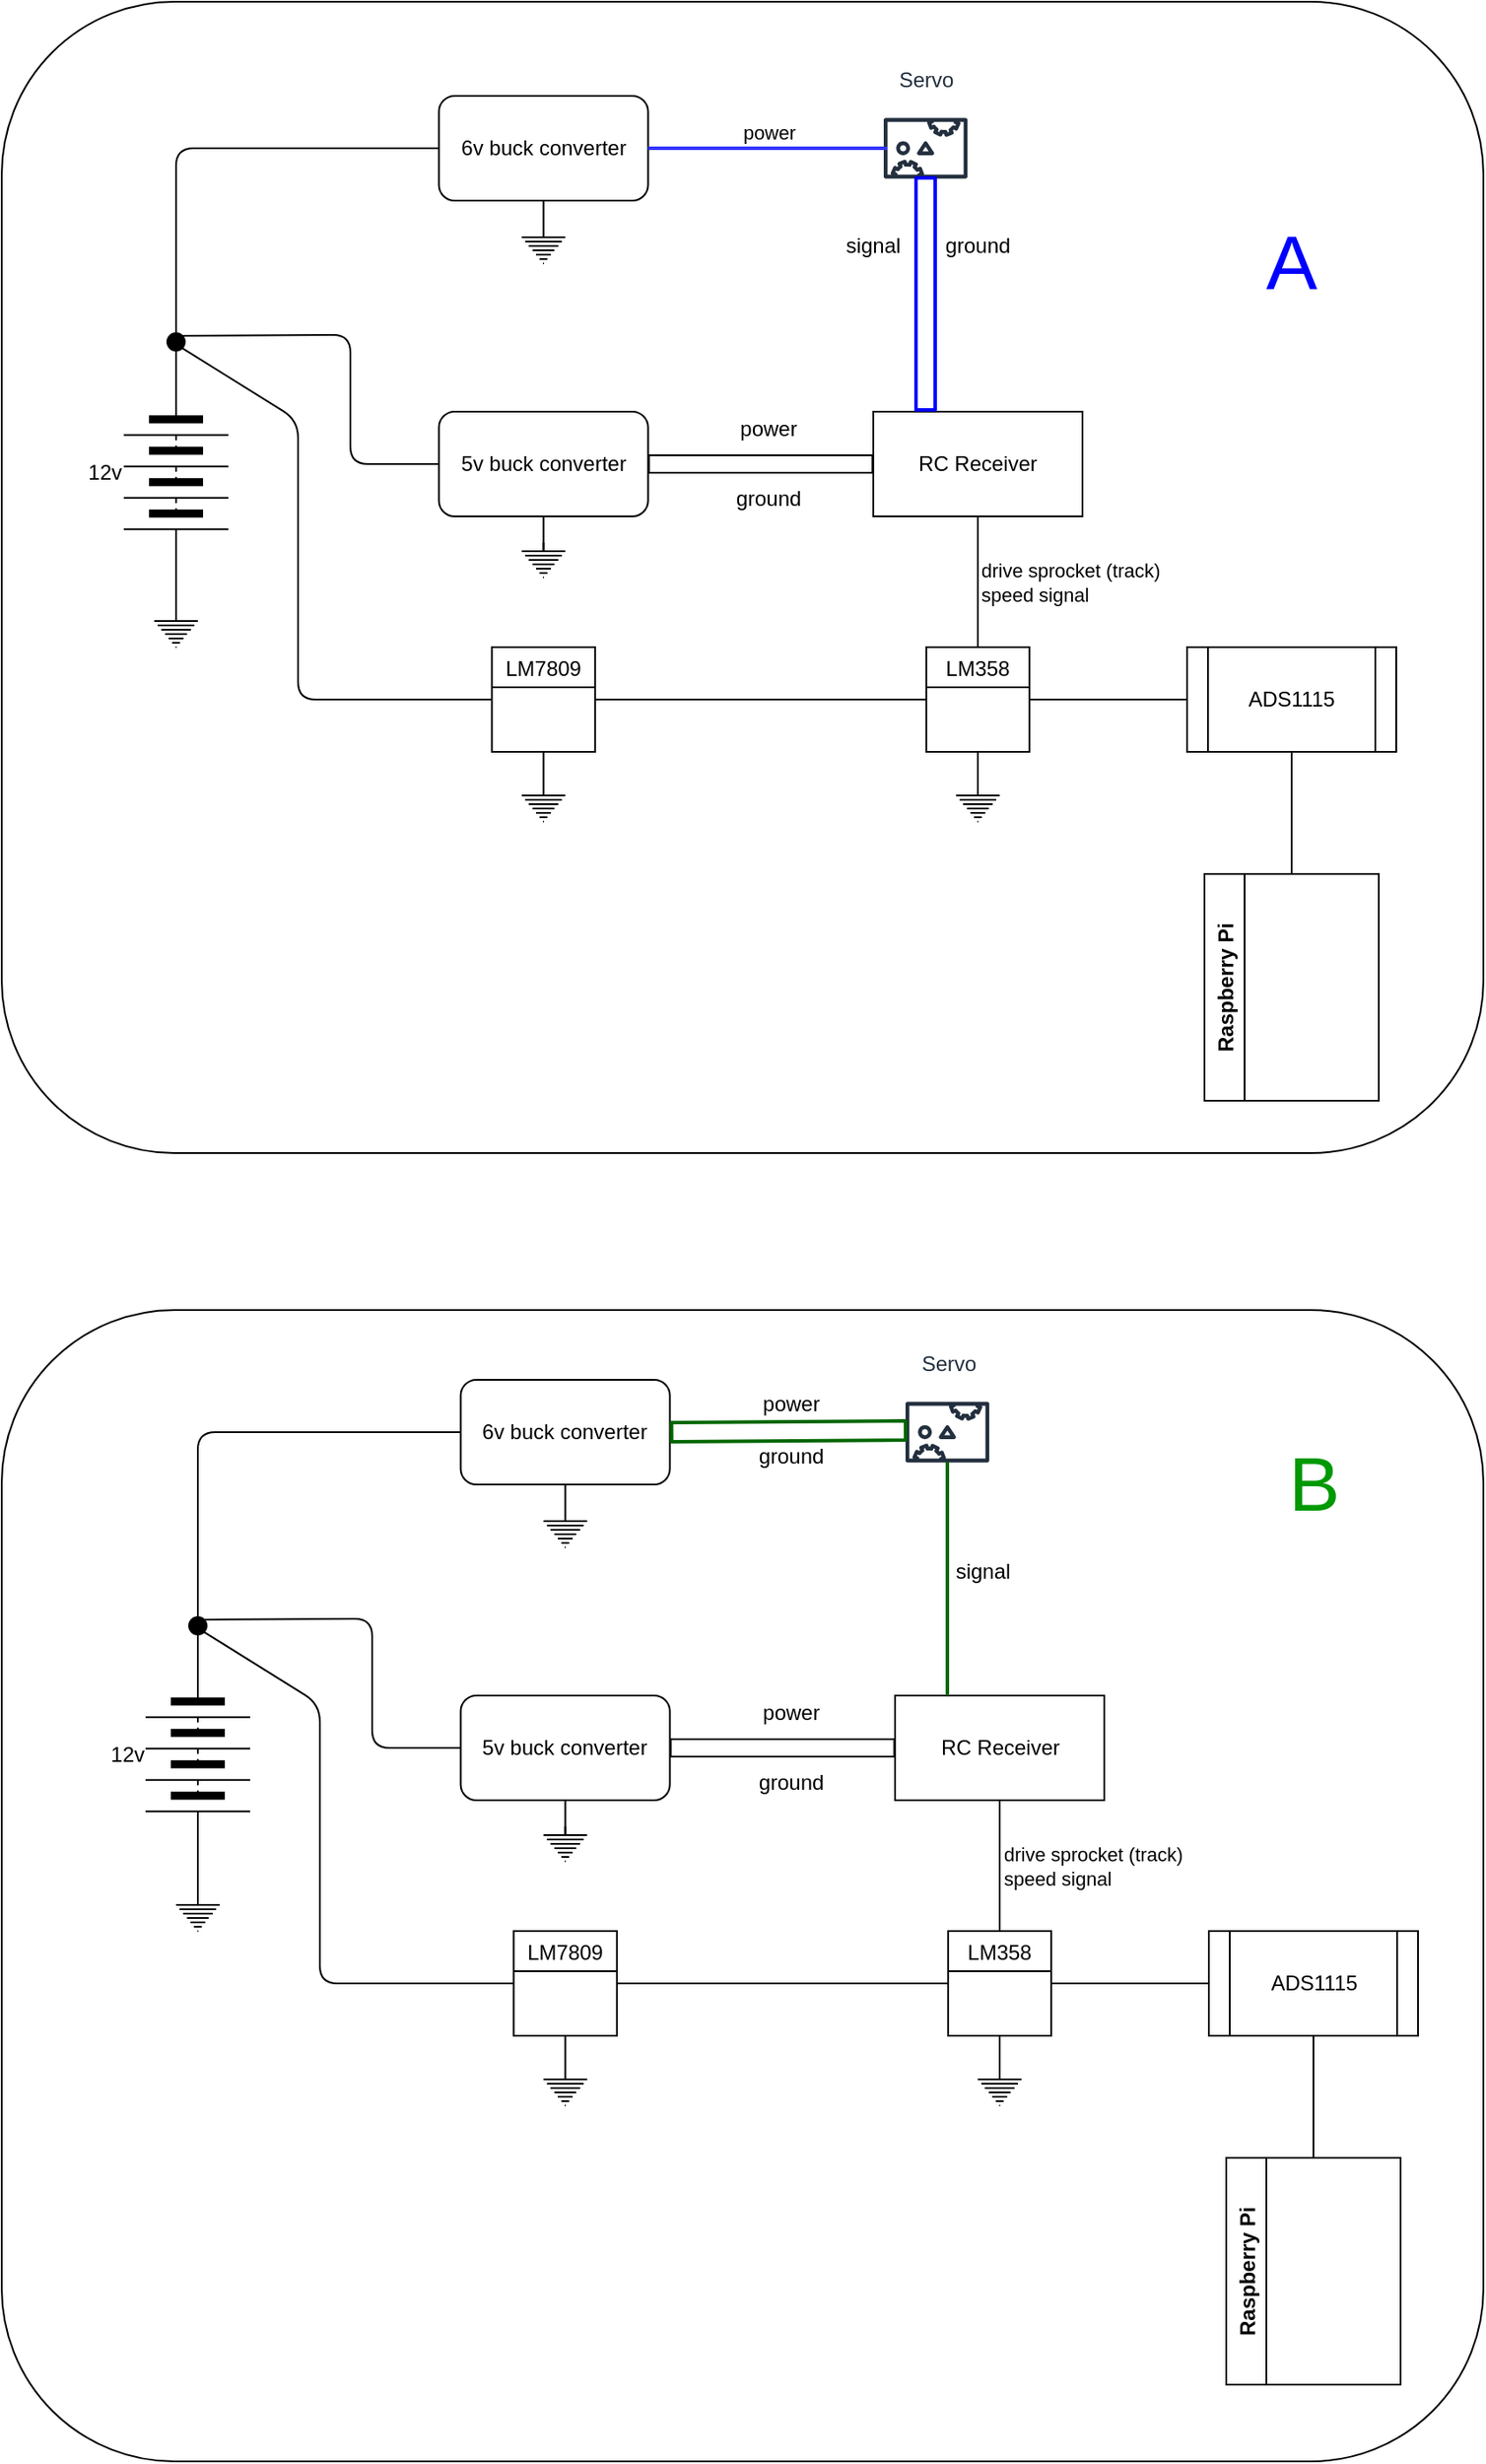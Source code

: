 <mxfile version="14.6.13" type="device"><diagram id="4ZUVlYUAoPl_q8jpnYcG" name="Page-1"><mxGraphModel dx="934" dy="1377" grid="1" gridSize="10" guides="1" tooltips="1" connect="1" arrows="1" fold="1" page="1" pageScale="1" pageWidth="1100" pageHeight="850" math="0" shadow="0"><root><mxCell id="0"/><mxCell id="1" parent="0"/><mxCell id="-9Lf9s6whDX2semYPvpr-104" value="" style="rounded=1;whiteSpace=wrap;html=1;labelBackgroundColor=none;fontSize=44;fontColor=#0000FF;align=right;fillColor=none;" vertex="1" parent="1"><mxGeometry x="190" y="60" width="850" height="660" as="geometry"/></mxCell><mxCell id="-9Lf9s6whDX2semYPvpr-103" value="" style="rounded=1;whiteSpace=wrap;html=1;labelBackgroundColor=none;fontSize=44;fontColor=#0000FF;align=right;fillColor=none;" vertex="1" parent="1"><mxGeometry x="190" y="-690" width="850" height="660" as="geometry"/></mxCell><mxCell id="-9Lf9s6whDX2semYPvpr-52" value="Servo" style="outlineConnect=0;fontColor=#232F3E;gradientColor=none;strokeColor=#232F3E;fillColor=#ffffff;dashed=0;verticalLabelPosition=top;verticalAlign=bottom;align=center;html=1;fontSize=12;fontStyle=0;aspect=fixed;shape=mxgraph.aws4.resourceIcon;resIcon=mxgraph.aws4.servo;labelPosition=center;" vertex="1" parent="1"><mxGeometry x="690" y="-636" width="60" height="60" as="geometry"/></mxCell><mxCell id="-9Lf9s6whDX2semYPvpr-6" value="RC Receiver" style="rounded=0;whiteSpace=wrap;html=1;" vertex="1" parent="1"><mxGeometry x="690" y="-455" width="120" height="60" as="geometry"/></mxCell><mxCell id="-9Lf9s6whDX2semYPvpr-50" style="edgeStyle=orthogonalEdgeStyle;rounded=0;orthogonalLoop=1;jettySize=auto;html=1;exitX=0.5;exitY=1;exitDx=0;exitDy=0;entryX=0.5;entryY=0;entryDx=0;entryDy=0;entryPerimeter=0;startArrow=none;startFill=0;endArrow=none;endFill=0;" edge="1" parent="1" source="-9Lf9s6whDX2semYPvpr-8" target="-9Lf9s6whDX2semYPvpr-28"><mxGeometry relative="1" as="geometry"/></mxCell><mxCell id="-9Lf9s6whDX2semYPvpr-8" value="6v buck converter" style="rounded=1;whiteSpace=wrap;html=1;" vertex="1" parent="1"><mxGeometry x="440.8" y="-636" width="120" height="60" as="geometry"/></mxCell><mxCell id="-9Lf9s6whDX2semYPvpr-49" style="edgeStyle=orthogonalEdgeStyle;rounded=0;orthogonalLoop=1;jettySize=auto;html=1;entryX=0.5;entryY=0;entryDx=0;entryDy=0;entryPerimeter=0;startArrow=none;startFill=0;endArrow=none;endFill=0;" edge="1" parent="1" source="-9Lf9s6whDX2semYPvpr-9" target="-9Lf9s6whDX2semYPvpr-30"><mxGeometry relative="1" as="geometry"/></mxCell><mxCell id="-9Lf9s6whDX2semYPvpr-9" value="5v buck converter" style="rounded=1;whiteSpace=wrap;html=1;" vertex="1" parent="1"><mxGeometry x="440.8" y="-455.0" width="120" height="60" as="geometry"/></mxCell><mxCell id="-9Lf9s6whDX2semYPvpr-12" value="" style="shape=flexArrow;endArrow=none;startArrow=none;html=1;startFill=0;endFill=0;exitX=0.25;exitY=0;exitDx=0;exitDy=0;strokeColor=#0000FF;strokeWidth=2;" edge="1" parent="1" source="-9Lf9s6whDX2semYPvpr-6"><mxGeometry width="100" height="100" relative="1" as="geometry"><mxPoint x="780" y="-510" as="sourcePoint"/><mxPoint x="720" y="-590" as="targetPoint"/></mxGeometry></mxCell><mxCell id="-9Lf9s6whDX2semYPvpr-13" value="signal" style="text;html=1;strokeColor=none;fillColor=none;align=center;verticalAlign=middle;whiteSpace=wrap;rounded=0;" vertex="1" parent="1"><mxGeometry x="670" y="-560" width="40" height="20" as="geometry"/></mxCell><mxCell id="-9Lf9s6whDX2semYPvpr-14" value="ground" style="text;html=1;strokeColor=none;fillColor=none;align=center;verticalAlign=middle;whiteSpace=wrap;rounded=0;" vertex="1" parent="1"><mxGeometry x="730" y="-560" width="40" height="20" as="geometry"/></mxCell><mxCell id="-9Lf9s6whDX2semYPvpr-15" value="power" style="endArrow=none;html=1;entryX=1;entryY=0.5;entryDx=0;entryDy=0;labelPosition=center;verticalLabelPosition=top;align=center;verticalAlign=bottom;strokeColor=#3333FF;strokeWidth=2;" edge="1" parent="1" target="-9Lf9s6whDX2semYPvpr-8"><mxGeometry width="50" height="50" relative="1" as="geometry"><mxPoint x="698" y="-606" as="sourcePoint"/><mxPoint x="550" y="-480" as="targetPoint"/></mxGeometry></mxCell><mxCell id="-9Lf9s6whDX2semYPvpr-17" value="" style="shape=flexArrow;endArrow=none;startArrow=none;html=1;startFill=0;endFill=0;exitX=0;exitY=0.5;exitDx=0;exitDy=0;entryX=1;entryY=0.5;entryDx=0;entryDy=0;" edge="1" parent="1" source="-9Lf9s6whDX2semYPvpr-6" target="-9Lf9s6whDX2semYPvpr-9"><mxGeometry width="100" height="100" relative="1" as="geometry"><mxPoint x="730" y="-445" as="sourcePoint"/><mxPoint x="730" y="-580" as="targetPoint"/></mxGeometry></mxCell><mxCell id="-9Lf9s6whDX2semYPvpr-18" value="power" style="text;html=1;strokeColor=none;fillColor=none;align=center;verticalAlign=middle;whiteSpace=wrap;rounded=0;" vertex="1" parent="1"><mxGeometry x="610" y="-455" width="40" height="20" as="geometry"/></mxCell><mxCell id="-9Lf9s6whDX2semYPvpr-19" value="ground" style="text;html=1;strokeColor=none;fillColor=none;align=center;verticalAlign=middle;whiteSpace=wrap;rounded=0;" vertex="1" parent="1"><mxGeometry x="610" y="-415" width="40" height="20" as="geometry"/></mxCell><mxCell id="-9Lf9s6whDX2semYPvpr-48" style="edgeStyle=orthogonalEdgeStyle;rounded=0;orthogonalLoop=1;jettySize=auto;html=1;exitX=0.5;exitY=1;exitDx=0;exitDy=0;entryX=0.5;entryY=0;entryDx=0;entryDy=0;entryPerimeter=0;startArrow=none;startFill=0;endArrow=none;endFill=0;" edge="1" parent="1" source="-9Lf9s6whDX2semYPvpr-20" target="-9Lf9s6whDX2semYPvpr-31"><mxGeometry relative="1" as="geometry"/></mxCell><mxCell id="-9Lf9s6whDX2semYPvpr-20" value="LM7809" style="swimlane;fontStyle=0" vertex="1" parent="1"><mxGeometry x="471.2" y="-320" width="59.2" height="60" as="geometry"/></mxCell><mxCell id="-9Lf9s6whDX2semYPvpr-22" value="" style="endArrow=none;html=1;entryX=0;entryY=0.5;entryDx=0;entryDy=0;startArrow=none;" edge="1" parent="1" source="-9Lf9s6whDX2semYPvpr-36" target="-9Lf9s6whDX2semYPvpr-8"><mxGeometry width="50" height="50" relative="1" as="geometry"><mxPoint x="332" y="-437" as="sourcePoint"/><mxPoint x="420" y="-510" as="targetPoint"/><Array as="points"><mxPoint x="290" y="-606"/><mxPoint x="380" y="-606"/></Array></mxGeometry></mxCell><mxCell id="-9Lf9s6whDX2semYPvpr-47" style="edgeStyle=orthogonalEdgeStyle;rounded=0;orthogonalLoop=1;jettySize=auto;html=1;entryX=0.5;entryY=0;entryDx=0;entryDy=0;entryPerimeter=0;startArrow=none;startFill=0;endArrow=none;endFill=0;" edge="1" parent="1" source="-9Lf9s6whDX2semYPvpr-26" target="-9Lf9s6whDX2semYPvpr-32"><mxGeometry relative="1" as="geometry"/></mxCell><mxCell id="-9Lf9s6whDX2semYPvpr-26" value="LM358" style="swimlane;fontStyle=0" vertex="1" parent="1"><mxGeometry x="720.4" y="-320" width="59.2" height="60" as="geometry"><mxRectangle x="720.4" y="-320" width="70" height="23" as="alternateBounds"/></mxGeometry></mxCell><mxCell id="-9Lf9s6whDX2semYPvpr-27" value="12v" style="pointerEvents=1;verticalLabelPosition=top;shadow=0;dashed=0;align=right;html=1;verticalAlign=middle;shape=mxgraph.electrical.miscellaneous.batteryStack;rotation=90;horizontal=0;labelPosition=center;" vertex="1" parent="1"><mxGeometry x="240" y="-450" width="100" height="60" as="geometry"/></mxCell><mxCell id="-9Lf9s6whDX2semYPvpr-28" value="" style="pointerEvents=1;verticalLabelPosition=bottom;shadow=0;dashed=0;align=center;html=1;verticalAlign=top;shape=mxgraph.electrical.signal_sources.protective_earth;" vertex="1" parent="1"><mxGeometry x="488.3" y="-560" width="25" height="20" as="geometry"/></mxCell><mxCell id="-9Lf9s6whDX2semYPvpr-30" value="" style="pointerEvents=1;verticalLabelPosition=bottom;shadow=0;dashed=0;align=center;html=1;verticalAlign=top;shape=mxgraph.electrical.signal_sources.protective_earth;" vertex="1" parent="1"><mxGeometry x="488.3" y="-380" width="25" height="20" as="geometry"/></mxCell><mxCell id="-9Lf9s6whDX2semYPvpr-31" value="" style="pointerEvents=1;verticalLabelPosition=bottom;shadow=0;dashed=0;align=center;html=1;verticalAlign=top;shape=mxgraph.electrical.signal_sources.protective_earth;" vertex="1" parent="1"><mxGeometry x="488.3" y="-240" width="25" height="20" as="geometry"/></mxCell><mxCell id="-9Lf9s6whDX2semYPvpr-32" value="" style="pointerEvents=1;verticalLabelPosition=bottom;shadow=0;dashed=0;align=center;html=1;verticalAlign=top;shape=mxgraph.electrical.signal_sources.protective_earth;" vertex="1" parent="1"><mxGeometry x="737.5" y="-240" width="25" height="20" as="geometry"/></mxCell><mxCell id="-9Lf9s6whDX2semYPvpr-35" style="edgeStyle=orthogonalEdgeStyle;rounded=0;orthogonalLoop=1;jettySize=auto;html=1;entryX=1;entryY=0.5;entryDx=0;entryDy=0;startArrow=none;startFill=0;endArrow=none;endFill=0;" edge="1" parent="1" source="-9Lf9s6whDX2semYPvpr-33" target="-9Lf9s6whDX2semYPvpr-27"><mxGeometry relative="1" as="geometry"/></mxCell><mxCell id="-9Lf9s6whDX2semYPvpr-33" value="" style="pointerEvents=1;verticalLabelPosition=bottom;shadow=0;dashed=0;align=center;html=1;verticalAlign=top;shape=mxgraph.electrical.signal_sources.protective_earth;" vertex="1" parent="1"><mxGeometry x="277.5" y="-340" width="25" height="20" as="geometry"/></mxCell><mxCell id="-9Lf9s6whDX2semYPvpr-36" value="" style="ellipse;whiteSpace=wrap;html=1;aspect=fixed;labelBackgroundColor=none;labelBorderColor=none;fillColor=#000000;" vertex="1" parent="1"><mxGeometry x="285" y="-500" width="10" height="10" as="geometry"/></mxCell><mxCell id="-9Lf9s6whDX2semYPvpr-37" value="" style="endArrow=none;html=1;exitX=0.5;exitY=1;exitDx=0;exitDy=0;entryX=0;entryY=0.5;entryDx=0;entryDy=0;" edge="1" parent="1" source="-9Lf9s6whDX2semYPvpr-36" target="-9Lf9s6whDX2semYPvpr-27"><mxGeometry width="50" height="50" relative="1" as="geometry"><mxPoint x="290" y="-470" as="sourcePoint"/><mxPoint x="293" y="-530" as="targetPoint"/><Array as="points"/></mxGeometry></mxCell><mxCell id="-9Lf9s6whDX2semYPvpr-38" value="" style="endArrow=none;html=1;exitX=1;exitY=0;exitDx=0;exitDy=0;entryX=0;entryY=0.5;entryDx=0;entryDy=0;" edge="1" parent="1" source="-9Lf9s6whDX2semYPvpr-36" target="-9Lf9s6whDX2semYPvpr-9"><mxGeometry width="50" height="50" relative="1" as="geometry"><mxPoint x="360" y="-460" as="sourcePoint"/><mxPoint x="410" y="-510" as="targetPoint"/><Array as="points"><mxPoint x="390" y="-499"/><mxPoint x="390" y="-425"/></Array></mxGeometry></mxCell><mxCell id="-9Lf9s6whDX2semYPvpr-41" value="" style="endArrow=none;html=1;exitX=1;exitY=1;exitDx=0;exitDy=0;entryX=0;entryY=0.5;entryDx=0;entryDy=0;" edge="1" parent="1" source="-9Lf9s6whDX2semYPvpr-36" target="-9Lf9s6whDX2semYPvpr-20"><mxGeometry width="50" height="50" relative="1" as="geometry"><mxPoint x="303.536" y="-488.536" as="sourcePoint"/><mxPoint x="450.8" y="-415" as="targetPoint"/><Array as="points"><mxPoint x="360" y="-450"/><mxPoint x="360" y="-290"/></Array></mxGeometry></mxCell><mxCell id="-9Lf9s6whDX2semYPvpr-42" value="drive sprocket (track) &lt;br&gt;speed signal" style="endArrow=none;html=1;entryX=0.5;entryY=1;entryDx=0;entryDy=0;exitX=0.5;exitY=0;exitDx=0;exitDy=0;align=left;" edge="1" parent="1" source="-9Lf9s6whDX2semYPvpr-26" target="-9Lf9s6whDX2semYPvpr-6"><mxGeometry width="50" height="50" relative="1" as="geometry"><mxPoint x="560" y="-330" as="sourcePoint"/><mxPoint x="610" y="-380" as="targetPoint"/></mxGeometry></mxCell><mxCell id="-9Lf9s6whDX2semYPvpr-46" style="edgeStyle=orthogonalEdgeStyle;rounded=0;orthogonalLoop=1;jettySize=auto;html=1;entryX=0.5;entryY=0;entryDx=0;entryDy=0;startArrow=none;startFill=0;endArrow=none;endFill=0;" edge="1" parent="1" source="-9Lf9s6whDX2semYPvpr-43" target="-9Lf9s6whDX2semYPvpr-45"><mxGeometry relative="1" as="geometry"/></mxCell><mxCell id="-9Lf9s6whDX2semYPvpr-43" value="ADS1115" style="shape=process;whiteSpace=wrap;html=1;backgroundOutline=1;labelBackgroundColor=none;fillColor=none;" vertex="1" parent="1"><mxGeometry x="870" y="-320" width="120" height="60" as="geometry"/></mxCell><mxCell id="-9Lf9s6whDX2semYPvpr-44" value="" style="endArrow=none;html=1;exitX=1;exitY=0.5;exitDx=0;exitDy=0;endFill=0;" edge="1" parent="1" source="-9Lf9s6whDX2semYPvpr-26" target="-9Lf9s6whDX2semYPvpr-43"><mxGeometry width="50" height="50" relative="1" as="geometry"><mxPoint x="790" y="-260" as="sourcePoint"/><mxPoint x="840" y="-310" as="targetPoint"/></mxGeometry></mxCell><mxCell id="-9Lf9s6whDX2semYPvpr-45" value="Raspberry Pi" style="swimlane;horizontal=0;labelBackgroundColor=none;fillColor=none;" vertex="1" parent="1"><mxGeometry x="880" y="-190" width="100" height="130" as="geometry"/></mxCell><mxCell id="-9Lf9s6whDX2semYPvpr-53" value="" style="endArrow=none;html=1;exitX=1;exitY=0.5;exitDx=0;exitDy=0;entryX=0;entryY=0.5;entryDx=0;entryDy=0;" edge="1" parent="1" source="-9Lf9s6whDX2semYPvpr-20" target="-9Lf9s6whDX2semYPvpr-26"><mxGeometry width="50" height="50" relative="1" as="geometry"><mxPoint x="570" y="-260" as="sourcePoint"/><mxPoint x="620" y="-310" as="targetPoint"/></mxGeometry></mxCell><mxCell id="-9Lf9s6whDX2semYPvpr-54" value="Servo" style="outlineConnect=0;fontColor=#232F3E;gradientColor=none;strokeColor=#232F3E;fillColor=#ffffff;dashed=0;verticalLabelPosition=top;verticalAlign=bottom;align=center;html=1;fontSize=12;fontStyle=0;aspect=fixed;shape=mxgraph.aws4.resourceIcon;resIcon=mxgraph.aws4.servo;labelPosition=center;" vertex="1" parent="1"><mxGeometry x="702.5" y="100" width="60" height="60" as="geometry"/></mxCell><mxCell id="-9Lf9s6whDX2semYPvpr-55" value="RC Receiver" style="rounded=0;whiteSpace=wrap;html=1;" vertex="1" parent="1"><mxGeometry x="702.5" y="281" width="120" height="60" as="geometry"/></mxCell><mxCell id="-9Lf9s6whDX2semYPvpr-56" style="edgeStyle=orthogonalEdgeStyle;rounded=0;orthogonalLoop=1;jettySize=auto;html=1;exitX=0.5;exitY=1;exitDx=0;exitDy=0;entryX=0.5;entryY=0;entryDx=0;entryDy=0;entryPerimeter=0;startArrow=none;startFill=0;endArrow=none;endFill=0;" edge="1" parent="1" source="-9Lf9s6whDX2semYPvpr-57" target="-9Lf9s6whDX2semYPvpr-74"><mxGeometry relative="1" as="geometry"/></mxCell><mxCell id="-9Lf9s6whDX2semYPvpr-57" value="6v buck converter" style="rounded=1;whiteSpace=wrap;html=1;" vertex="1" parent="1"><mxGeometry x="453.3" y="100" width="120" height="60" as="geometry"/></mxCell><mxCell id="-9Lf9s6whDX2semYPvpr-58" style="edgeStyle=orthogonalEdgeStyle;rounded=0;orthogonalLoop=1;jettySize=auto;html=1;entryX=0.5;entryY=0;entryDx=0;entryDy=0;entryPerimeter=0;startArrow=none;startFill=0;endArrow=none;endFill=0;" edge="1" parent="1" source="-9Lf9s6whDX2semYPvpr-59" target="-9Lf9s6whDX2semYPvpr-75"><mxGeometry relative="1" as="geometry"/></mxCell><mxCell id="-9Lf9s6whDX2semYPvpr-59" value="5v buck converter" style="rounded=1;whiteSpace=wrap;html=1;" vertex="1" parent="1"><mxGeometry x="453.3" y="281.0" width="120" height="60" as="geometry"/></mxCell><mxCell id="-9Lf9s6whDX2semYPvpr-61" value="signal" style="text;html=1;strokeColor=none;fillColor=none;align=center;verticalAlign=middle;whiteSpace=wrap;rounded=0;" vertex="1" parent="1"><mxGeometry x="732.9" y="200" width="40" height="20" as="geometry"/></mxCell><mxCell id="-9Lf9s6whDX2semYPvpr-62" value="ground" style="text;html=1;strokeColor=none;fillColor=none;align=center;verticalAlign=middle;whiteSpace=wrap;rounded=0;" vertex="1" parent="1"><mxGeometry x="622.5" y="134" width="40" height="20" as="geometry"/></mxCell><mxCell id="-9Lf9s6whDX2semYPvpr-64" value="" style="shape=flexArrow;endArrow=none;startArrow=none;html=1;startFill=0;endFill=0;exitX=0;exitY=0.5;exitDx=0;exitDy=0;entryX=1;entryY=0.5;entryDx=0;entryDy=0;" edge="1" parent="1" source="-9Lf9s6whDX2semYPvpr-55" target="-9Lf9s6whDX2semYPvpr-59"><mxGeometry width="100" height="100" relative="1" as="geometry"><mxPoint x="742.5" y="291" as="sourcePoint"/><mxPoint x="742.5" y="156" as="targetPoint"/></mxGeometry></mxCell><mxCell id="-9Lf9s6whDX2semYPvpr-65" value="power" style="text;html=1;strokeColor=none;fillColor=none;align=center;verticalAlign=middle;whiteSpace=wrap;rounded=0;" vertex="1" parent="1"><mxGeometry x="622.5" y="281" width="40" height="20" as="geometry"/></mxCell><mxCell id="-9Lf9s6whDX2semYPvpr-66" value="ground" style="text;html=1;strokeColor=none;fillColor=none;align=center;verticalAlign=middle;whiteSpace=wrap;rounded=0;" vertex="1" parent="1"><mxGeometry x="622.5" y="321" width="40" height="20" as="geometry"/></mxCell><mxCell id="-9Lf9s6whDX2semYPvpr-67" style="edgeStyle=orthogonalEdgeStyle;rounded=0;orthogonalLoop=1;jettySize=auto;html=1;exitX=0.5;exitY=1;exitDx=0;exitDy=0;entryX=0.5;entryY=0;entryDx=0;entryDy=0;entryPerimeter=0;startArrow=none;startFill=0;endArrow=none;endFill=0;" edge="1" parent="1" source="-9Lf9s6whDX2semYPvpr-68" target="-9Lf9s6whDX2semYPvpr-76"><mxGeometry relative="1" as="geometry"/></mxCell><mxCell id="-9Lf9s6whDX2semYPvpr-68" value="LM7809" style="swimlane;fontStyle=0" vertex="1" parent="1"><mxGeometry x="483.7" y="416" width="59.2" height="60" as="geometry"/></mxCell><mxCell id="-9Lf9s6whDX2semYPvpr-69" value="" style="endArrow=none;html=1;entryX=0;entryY=0.5;entryDx=0;entryDy=0;startArrow=none;" edge="1" parent="1" source="-9Lf9s6whDX2semYPvpr-80" target="-9Lf9s6whDX2semYPvpr-57"><mxGeometry width="50" height="50" relative="1" as="geometry"><mxPoint x="344.5" y="299" as="sourcePoint"/><mxPoint x="432.5" y="226" as="targetPoint"/><Array as="points"><mxPoint x="302.5" y="130"/><mxPoint x="392.5" y="130"/></Array></mxGeometry></mxCell><mxCell id="-9Lf9s6whDX2semYPvpr-71" style="edgeStyle=orthogonalEdgeStyle;rounded=0;orthogonalLoop=1;jettySize=auto;html=1;entryX=0.5;entryY=0;entryDx=0;entryDy=0;entryPerimeter=0;startArrow=none;startFill=0;endArrow=none;endFill=0;" edge="1" parent="1" source="-9Lf9s6whDX2semYPvpr-72" target="-9Lf9s6whDX2semYPvpr-77"><mxGeometry relative="1" as="geometry"/></mxCell><mxCell id="-9Lf9s6whDX2semYPvpr-72" value="LM358" style="swimlane;fontStyle=0" vertex="1" parent="1"><mxGeometry x="732.9" y="416" width="59.2" height="60" as="geometry"/></mxCell><mxCell id="-9Lf9s6whDX2semYPvpr-74" value="" style="pointerEvents=1;verticalLabelPosition=bottom;shadow=0;dashed=0;align=center;html=1;verticalAlign=top;shape=mxgraph.electrical.signal_sources.protective_earth;" vertex="1" parent="1"><mxGeometry x="500.8" y="176" width="25" height="20" as="geometry"/></mxCell><mxCell id="-9Lf9s6whDX2semYPvpr-75" value="" style="pointerEvents=1;verticalLabelPosition=bottom;shadow=0;dashed=0;align=center;html=1;verticalAlign=top;shape=mxgraph.electrical.signal_sources.protective_earth;" vertex="1" parent="1"><mxGeometry x="500.8" y="356" width="25" height="20" as="geometry"/></mxCell><mxCell id="-9Lf9s6whDX2semYPvpr-76" value="" style="pointerEvents=1;verticalLabelPosition=bottom;shadow=0;dashed=0;align=center;html=1;verticalAlign=top;shape=mxgraph.electrical.signal_sources.protective_earth;" vertex="1" parent="1"><mxGeometry x="500.8" y="496" width="25" height="20" as="geometry"/></mxCell><mxCell id="-9Lf9s6whDX2semYPvpr-77" value="" style="pointerEvents=1;verticalLabelPosition=bottom;shadow=0;dashed=0;align=center;html=1;verticalAlign=top;shape=mxgraph.electrical.signal_sources.protective_earth;" vertex="1" parent="1"><mxGeometry x="750" y="496" width="25" height="20" as="geometry"/></mxCell><mxCell id="-9Lf9s6whDX2semYPvpr-78" style="edgeStyle=orthogonalEdgeStyle;rounded=0;orthogonalLoop=1;jettySize=auto;html=1;entryX=1;entryY=0.5;entryDx=0;entryDy=0;startArrow=none;startFill=0;endArrow=none;endFill=0;" edge="1" parent="1" source="-9Lf9s6whDX2semYPvpr-79" target="-9Lf9s6whDX2semYPvpr-100"><mxGeometry relative="1" as="geometry"><mxPoint x="302.5" y="366" as="targetPoint"/></mxGeometry></mxCell><mxCell id="-9Lf9s6whDX2semYPvpr-79" value="" style="pointerEvents=1;verticalLabelPosition=bottom;shadow=0;dashed=0;align=center;html=1;verticalAlign=top;shape=mxgraph.electrical.signal_sources.protective_earth;" vertex="1" parent="1"><mxGeometry x="290" y="396" width="25" height="20" as="geometry"/></mxCell><mxCell id="-9Lf9s6whDX2semYPvpr-80" value="" style="ellipse;whiteSpace=wrap;html=1;aspect=fixed;labelBackgroundColor=none;labelBorderColor=none;fillColor=#000000;" vertex="1" parent="1"><mxGeometry x="297.5" y="236" width="10" height="10" as="geometry"/></mxCell><mxCell id="-9Lf9s6whDX2semYPvpr-81" value="" style="endArrow=none;html=1;exitX=0.5;exitY=1;exitDx=0;exitDy=0;entryX=0;entryY=0.5;entryDx=0;entryDy=0;" edge="1" parent="1" source="-9Lf9s6whDX2semYPvpr-80" target="-9Lf9s6whDX2semYPvpr-100"><mxGeometry width="50" height="50" relative="1" as="geometry"><mxPoint x="302.5" y="266" as="sourcePoint"/><mxPoint x="212.5" y="250" as="targetPoint"/><Array as="points"/></mxGeometry></mxCell><mxCell id="-9Lf9s6whDX2semYPvpr-82" value="" style="endArrow=none;html=1;exitX=1;exitY=0;exitDx=0;exitDy=0;entryX=0;entryY=0.5;entryDx=0;entryDy=0;" edge="1" parent="1" source="-9Lf9s6whDX2semYPvpr-80" target="-9Lf9s6whDX2semYPvpr-59"><mxGeometry width="50" height="50" relative="1" as="geometry"><mxPoint x="372.5" y="276" as="sourcePoint"/><mxPoint x="422.5" y="226" as="targetPoint"/><Array as="points"><mxPoint x="402.5" y="237"/><mxPoint x="402.5" y="311"/></Array></mxGeometry></mxCell><mxCell id="-9Lf9s6whDX2semYPvpr-83" value="" style="endArrow=none;html=1;exitX=1;exitY=1;exitDx=0;exitDy=0;entryX=0;entryY=0.5;entryDx=0;entryDy=0;" edge="1" parent="1" source="-9Lf9s6whDX2semYPvpr-80" target="-9Lf9s6whDX2semYPvpr-68"><mxGeometry width="50" height="50" relative="1" as="geometry"><mxPoint x="316.036" y="247.464" as="sourcePoint"/><mxPoint x="463.3" y="321" as="targetPoint"/><Array as="points"><mxPoint x="372.5" y="286"/><mxPoint x="372.5" y="446"/></Array></mxGeometry></mxCell><mxCell id="-9Lf9s6whDX2semYPvpr-84" value="&lt;span style=&quot;text-align: left&quot;&gt;drive sprocket (track)&lt;/span&gt;&lt;br style=&quot;text-align: left&quot;&gt;&lt;div style=&quot;text-align: left&quot;&gt;speed signal&lt;/div&gt;" style="endArrow=none;html=1;entryX=0.5;entryY=1;entryDx=0;entryDy=0;exitX=0.5;exitY=0;exitDx=0;exitDy=0;labelPosition=right;verticalLabelPosition=middle;align=left;verticalAlign=middle;" edge="1" parent="1" source="-9Lf9s6whDX2semYPvpr-72" target="-9Lf9s6whDX2semYPvpr-55"><mxGeometry width="50" height="50" relative="1" as="geometry"><mxPoint x="572.5" y="406" as="sourcePoint"/><mxPoint x="622.5" y="356" as="targetPoint"/></mxGeometry></mxCell><mxCell id="-9Lf9s6whDX2semYPvpr-85" style="edgeStyle=orthogonalEdgeStyle;rounded=0;orthogonalLoop=1;jettySize=auto;html=1;entryX=0.5;entryY=0;entryDx=0;entryDy=0;startArrow=none;startFill=0;endArrow=none;endFill=0;" edge="1" parent="1" source="-9Lf9s6whDX2semYPvpr-86" target="-9Lf9s6whDX2semYPvpr-88"><mxGeometry relative="1" as="geometry"/></mxCell><mxCell id="-9Lf9s6whDX2semYPvpr-86" value="ADS1115" style="shape=process;whiteSpace=wrap;html=1;backgroundOutline=1;labelBackgroundColor=none;fillColor=none;" vertex="1" parent="1"><mxGeometry x="882.5" y="416" width="120" height="60" as="geometry"/></mxCell><mxCell id="-9Lf9s6whDX2semYPvpr-87" value="" style="endArrow=none;html=1;exitX=1;exitY=0.5;exitDx=0;exitDy=0;endFill=0;" edge="1" parent="1" source="-9Lf9s6whDX2semYPvpr-72" target="-9Lf9s6whDX2semYPvpr-86"><mxGeometry width="50" height="50" relative="1" as="geometry"><mxPoint x="802.5" y="476" as="sourcePoint"/><mxPoint x="852.5" y="426" as="targetPoint"/></mxGeometry></mxCell><mxCell id="-9Lf9s6whDX2semYPvpr-88" value="Raspberry Pi" style="swimlane;horizontal=0;labelBackgroundColor=none;fillColor=none;" vertex="1" parent="1"><mxGeometry x="892.5" y="546" width="100" height="130" as="geometry"/></mxCell><mxCell id="-9Lf9s6whDX2semYPvpr-89" value="" style="endArrow=none;html=1;exitX=1;exitY=0.5;exitDx=0;exitDy=0;entryX=0;entryY=0.5;entryDx=0;entryDy=0;" edge="1" parent="1" source="-9Lf9s6whDX2semYPvpr-68" target="-9Lf9s6whDX2semYPvpr-72"><mxGeometry width="50" height="50" relative="1" as="geometry"><mxPoint x="582.5" y="476" as="sourcePoint"/><mxPoint x="632.5" y="426" as="targetPoint"/></mxGeometry></mxCell><mxCell id="-9Lf9s6whDX2semYPvpr-91" value="" style="shape=flexArrow;endArrow=none;startArrow=none;html=1;startFill=0;endFill=0;entryX=1;entryY=0.5;entryDx=0;entryDy=0;strokeColor=#006600;strokeWidth=2;" edge="1" parent="1" target="-9Lf9s6whDX2semYPvpr-57"><mxGeometry width="100" height="100" relative="1" as="geometry"><mxPoint x="709.5" y="129" as="sourcePoint"/><mxPoint x="682.5" y="130" as="targetPoint"/></mxGeometry></mxCell><mxCell id="-9Lf9s6whDX2semYPvpr-92" value="power" style="text;html=1;strokeColor=none;fillColor=none;align=center;verticalAlign=middle;whiteSpace=wrap;rounded=0;" vertex="1" parent="1"><mxGeometry x="622.5" y="104" width="40" height="20" as="geometry"/></mxCell><mxCell id="-9Lf9s6whDX2semYPvpr-94" value="" style="endArrow=none;html=1;exitX=0.25;exitY=0;exitDx=0;exitDy=0;strokeColor=#006600;strokeWidth=2;" edge="1" parent="1" source="-9Lf9s6whDX2semYPvpr-55"><mxGeometry width="50" height="50" relative="1" as="geometry"><mxPoint x="732.5" y="230" as="sourcePoint"/><mxPoint x="732.5" y="147" as="targetPoint"/></mxGeometry></mxCell><mxCell id="-9Lf9s6whDX2semYPvpr-100" value="12v" style="pointerEvents=1;verticalLabelPosition=top;shadow=0;dashed=0;align=right;html=1;verticalAlign=middle;shape=mxgraph.electrical.miscellaneous.batteryStack;rotation=90;horizontal=0;labelPosition=center;" vertex="1" parent="1"><mxGeometry x="252.5" y="285" width="100" height="60" as="geometry"/></mxCell><mxCell id="-9Lf9s6whDX2semYPvpr-101" value="A" style="text;html=1;strokeColor=none;fillColor=none;align=center;verticalAlign=middle;whiteSpace=wrap;rounded=0;labelBackgroundColor=none;fontSize=44;fontColor=#0000FF;" vertex="1" parent="1"><mxGeometry x="910" y="-550" width="40" height="20" as="geometry"/></mxCell><mxCell id="-9Lf9s6whDX2semYPvpr-102" value="B" style="text;html=1;strokeColor=none;fillColor=none;align=center;verticalAlign=middle;whiteSpace=wrap;rounded=0;labelBackgroundColor=none;fontSize=44;fontColor=#009900;" vertex="1" parent="1"><mxGeometry x="922.5" y="150" width="40" height="20" as="geometry"/></mxCell></root></mxGraphModel></diagram></mxfile>